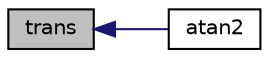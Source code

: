 digraph "trans"
{
  bgcolor="transparent";
  edge [fontname="Helvetica",fontsize="10",labelfontname="Helvetica",labelfontsize="10"];
  node [fontname="Helvetica",fontsize="10",shape=record];
  rankdir="LR";
  Node54663 [label="trans",height=0.2,width=0.4,color="black", fillcolor="grey75", style="filled", fontcolor="black"];
  Node54663 -> Node54664 [dir="back",color="midnightblue",fontsize="10",style="solid",fontname="Helvetica"];
  Node54664 [label="atan2",height=0.2,width=0.4,color="black",URL="$a21851.html#ac4f658d3f23292db85ec6b618e5976e0"];
}
